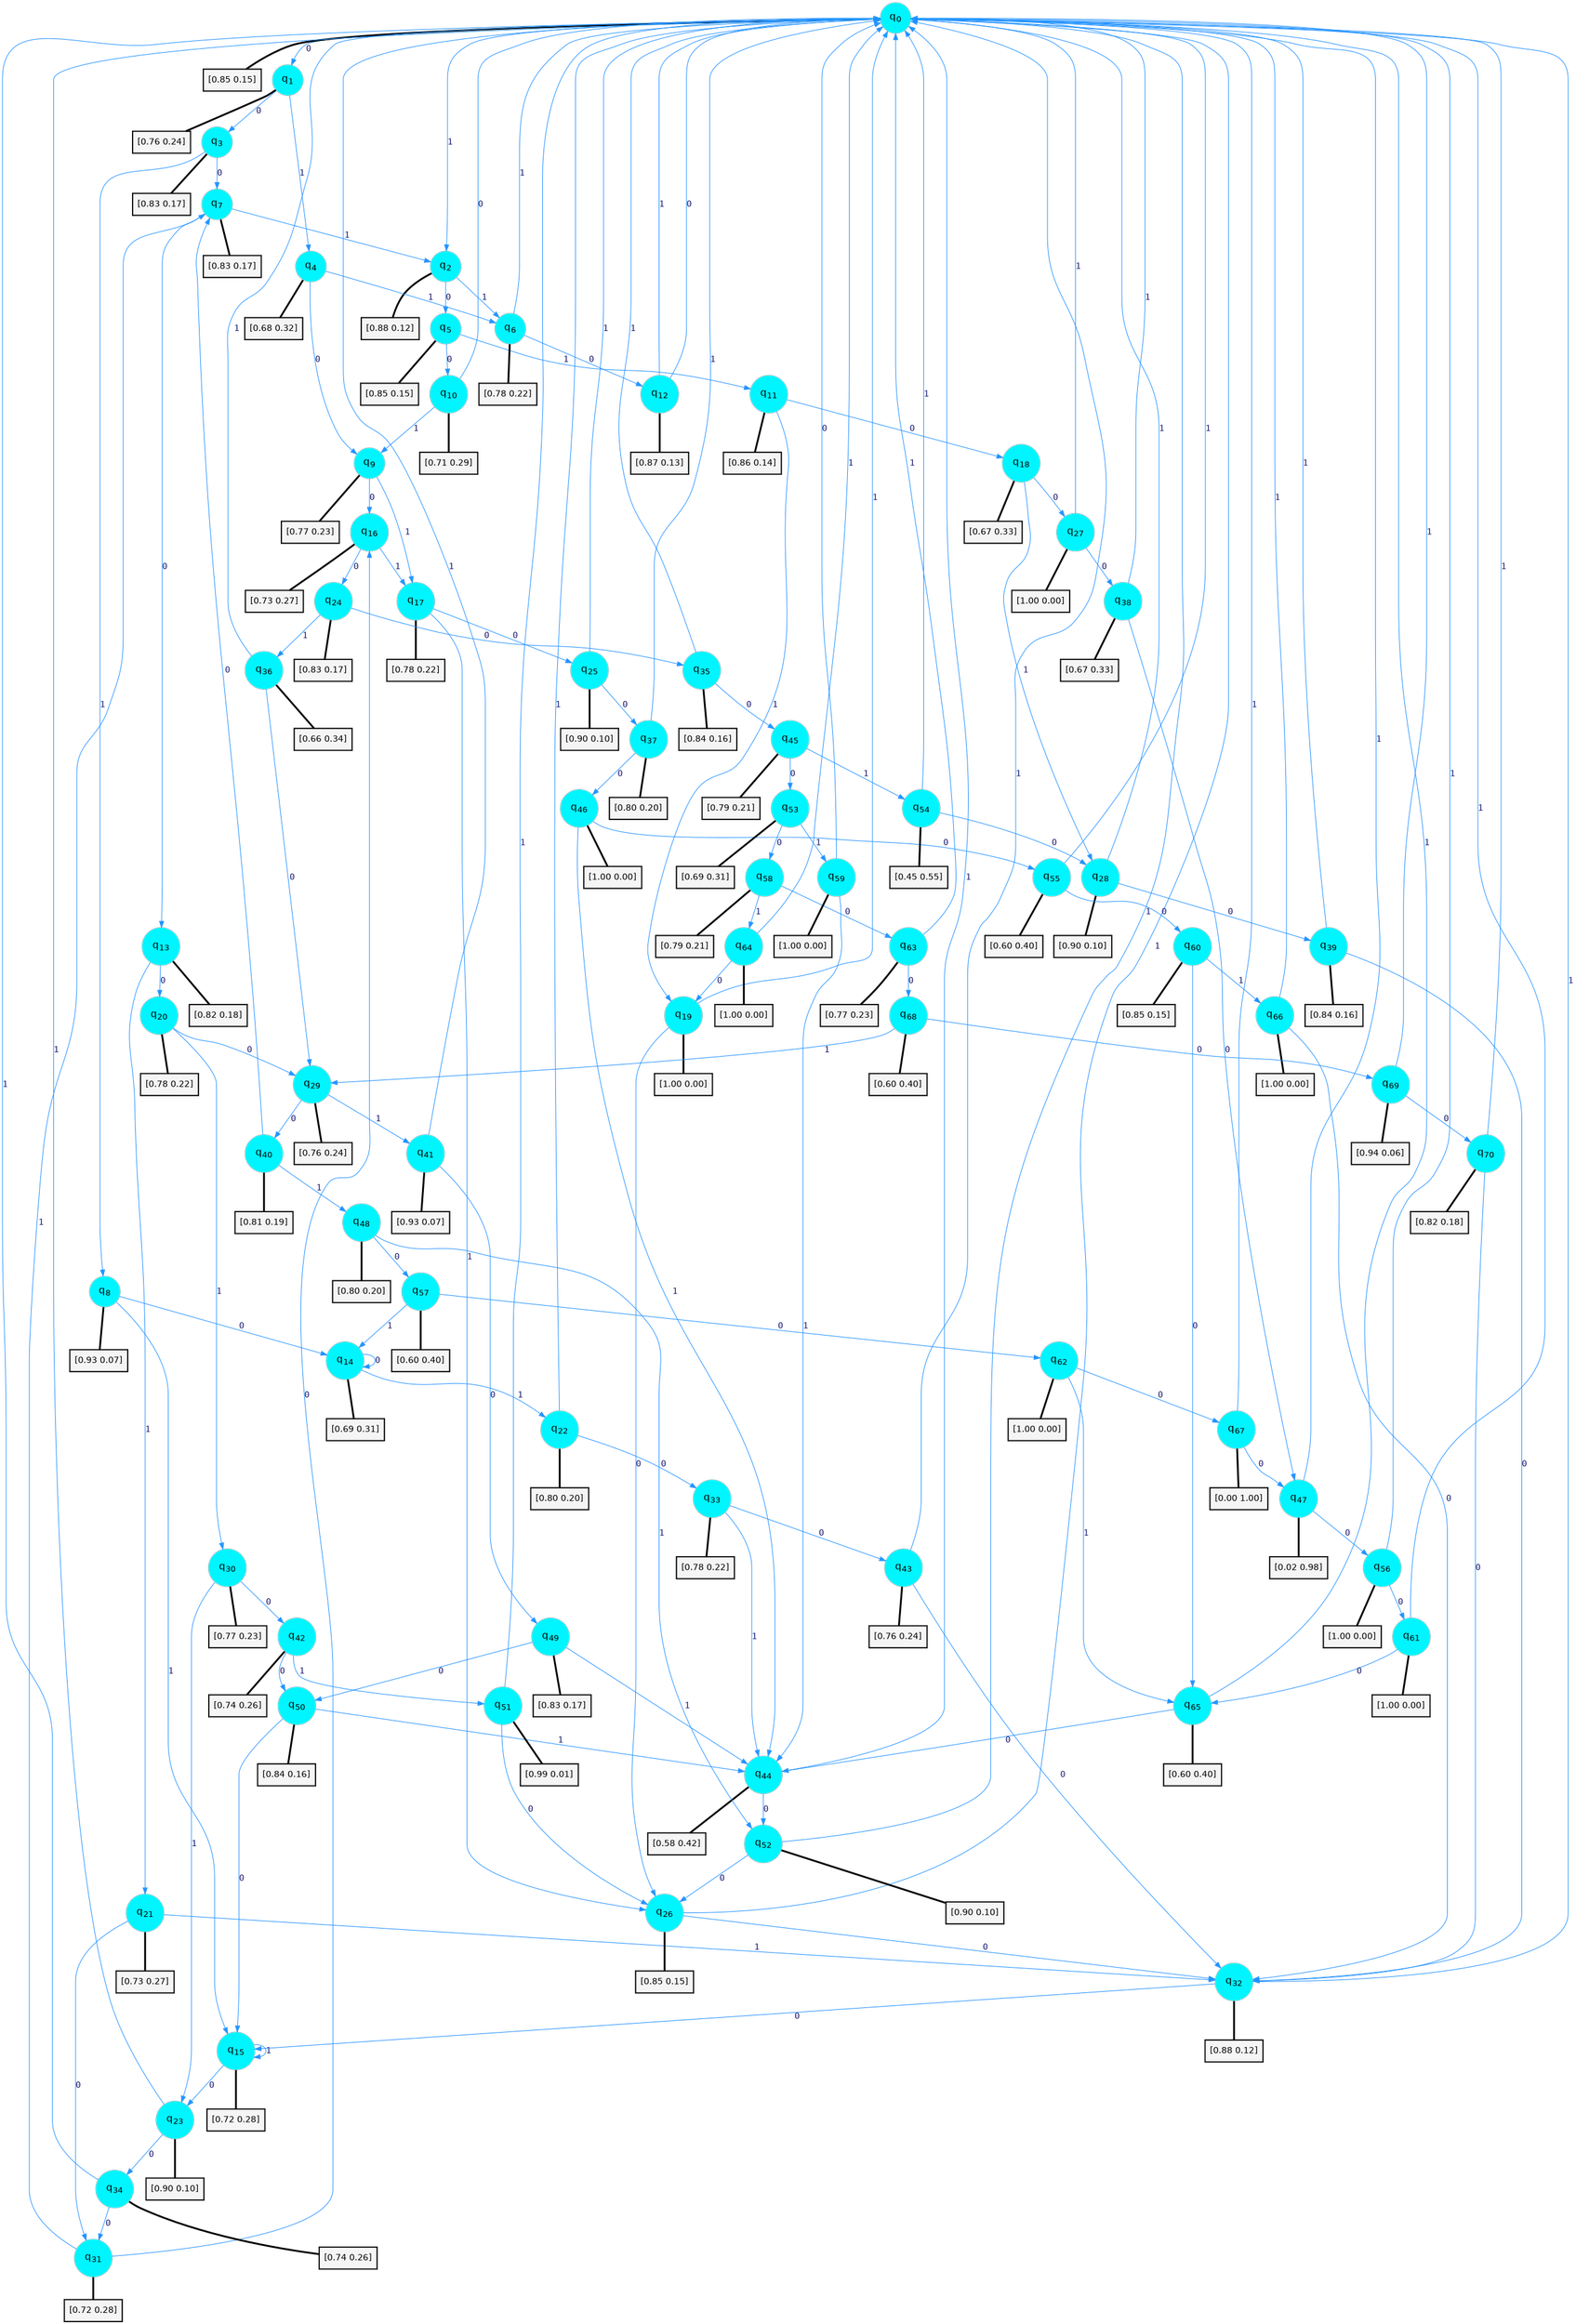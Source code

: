 digraph G {
graph [
bgcolor=transparent, dpi=300, rankdir=TD, size="40,25"];
node [
color=gray, fillcolor=turquoise1, fontcolor=black, fontname=Helvetica, fontsize=16, fontweight=bold, shape=circle, style=filled];
edge [
arrowsize=1, color=dodgerblue1, fontcolor=midnightblue, fontname=courier, fontweight=bold, penwidth=1, style=solid, weight=20];
0[label=<q<SUB>0</SUB>>];
1[label=<q<SUB>1</SUB>>];
2[label=<q<SUB>2</SUB>>];
3[label=<q<SUB>3</SUB>>];
4[label=<q<SUB>4</SUB>>];
5[label=<q<SUB>5</SUB>>];
6[label=<q<SUB>6</SUB>>];
7[label=<q<SUB>7</SUB>>];
8[label=<q<SUB>8</SUB>>];
9[label=<q<SUB>9</SUB>>];
10[label=<q<SUB>10</SUB>>];
11[label=<q<SUB>11</SUB>>];
12[label=<q<SUB>12</SUB>>];
13[label=<q<SUB>13</SUB>>];
14[label=<q<SUB>14</SUB>>];
15[label=<q<SUB>15</SUB>>];
16[label=<q<SUB>16</SUB>>];
17[label=<q<SUB>17</SUB>>];
18[label=<q<SUB>18</SUB>>];
19[label=<q<SUB>19</SUB>>];
20[label=<q<SUB>20</SUB>>];
21[label=<q<SUB>21</SUB>>];
22[label=<q<SUB>22</SUB>>];
23[label=<q<SUB>23</SUB>>];
24[label=<q<SUB>24</SUB>>];
25[label=<q<SUB>25</SUB>>];
26[label=<q<SUB>26</SUB>>];
27[label=<q<SUB>27</SUB>>];
28[label=<q<SUB>28</SUB>>];
29[label=<q<SUB>29</SUB>>];
30[label=<q<SUB>30</SUB>>];
31[label=<q<SUB>31</SUB>>];
32[label=<q<SUB>32</SUB>>];
33[label=<q<SUB>33</SUB>>];
34[label=<q<SUB>34</SUB>>];
35[label=<q<SUB>35</SUB>>];
36[label=<q<SUB>36</SUB>>];
37[label=<q<SUB>37</SUB>>];
38[label=<q<SUB>38</SUB>>];
39[label=<q<SUB>39</SUB>>];
40[label=<q<SUB>40</SUB>>];
41[label=<q<SUB>41</SUB>>];
42[label=<q<SUB>42</SUB>>];
43[label=<q<SUB>43</SUB>>];
44[label=<q<SUB>44</SUB>>];
45[label=<q<SUB>45</SUB>>];
46[label=<q<SUB>46</SUB>>];
47[label=<q<SUB>47</SUB>>];
48[label=<q<SUB>48</SUB>>];
49[label=<q<SUB>49</SUB>>];
50[label=<q<SUB>50</SUB>>];
51[label=<q<SUB>51</SUB>>];
52[label=<q<SUB>52</SUB>>];
53[label=<q<SUB>53</SUB>>];
54[label=<q<SUB>54</SUB>>];
55[label=<q<SUB>55</SUB>>];
56[label=<q<SUB>56</SUB>>];
57[label=<q<SUB>57</SUB>>];
58[label=<q<SUB>58</SUB>>];
59[label=<q<SUB>59</SUB>>];
60[label=<q<SUB>60</SUB>>];
61[label=<q<SUB>61</SUB>>];
62[label=<q<SUB>62</SUB>>];
63[label=<q<SUB>63</SUB>>];
64[label=<q<SUB>64</SUB>>];
65[label=<q<SUB>65</SUB>>];
66[label=<q<SUB>66</SUB>>];
67[label=<q<SUB>67</SUB>>];
68[label=<q<SUB>68</SUB>>];
69[label=<q<SUB>69</SUB>>];
70[label=<q<SUB>70</SUB>>];
71[label="[0.85 0.15]", shape=box,fontcolor=black, fontname=Helvetica, fontsize=14, penwidth=2, fillcolor=whitesmoke,color=black];
72[label="[0.76 0.24]", shape=box,fontcolor=black, fontname=Helvetica, fontsize=14, penwidth=2, fillcolor=whitesmoke,color=black];
73[label="[0.88 0.12]", shape=box,fontcolor=black, fontname=Helvetica, fontsize=14, penwidth=2, fillcolor=whitesmoke,color=black];
74[label="[0.83 0.17]", shape=box,fontcolor=black, fontname=Helvetica, fontsize=14, penwidth=2, fillcolor=whitesmoke,color=black];
75[label="[0.68 0.32]", shape=box,fontcolor=black, fontname=Helvetica, fontsize=14, penwidth=2, fillcolor=whitesmoke,color=black];
76[label="[0.85 0.15]", shape=box,fontcolor=black, fontname=Helvetica, fontsize=14, penwidth=2, fillcolor=whitesmoke,color=black];
77[label="[0.78 0.22]", shape=box,fontcolor=black, fontname=Helvetica, fontsize=14, penwidth=2, fillcolor=whitesmoke,color=black];
78[label="[0.83 0.17]", shape=box,fontcolor=black, fontname=Helvetica, fontsize=14, penwidth=2, fillcolor=whitesmoke,color=black];
79[label="[0.93 0.07]", shape=box,fontcolor=black, fontname=Helvetica, fontsize=14, penwidth=2, fillcolor=whitesmoke,color=black];
80[label="[0.77 0.23]", shape=box,fontcolor=black, fontname=Helvetica, fontsize=14, penwidth=2, fillcolor=whitesmoke,color=black];
81[label="[0.71 0.29]", shape=box,fontcolor=black, fontname=Helvetica, fontsize=14, penwidth=2, fillcolor=whitesmoke,color=black];
82[label="[0.86 0.14]", shape=box,fontcolor=black, fontname=Helvetica, fontsize=14, penwidth=2, fillcolor=whitesmoke,color=black];
83[label="[0.87 0.13]", shape=box,fontcolor=black, fontname=Helvetica, fontsize=14, penwidth=2, fillcolor=whitesmoke,color=black];
84[label="[0.82 0.18]", shape=box,fontcolor=black, fontname=Helvetica, fontsize=14, penwidth=2, fillcolor=whitesmoke,color=black];
85[label="[0.69 0.31]", shape=box,fontcolor=black, fontname=Helvetica, fontsize=14, penwidth=2, fillcolor=whitesmoke,color=black];
86[label="[0.72 0.28]", shape=box,fontcolor=black, fontname=Helvetica, fontsize=14, penwidth=2, fillcolor=whitesmoke,color=black];
87[label="[0.73 0.27]", shape=box,fontcolor=black, fontname=Helvetica, fontsize=14, penwidth=2, fillcolor=whitesmoke,color=black];
88[label="[0.78 0.22]", shape=box,fontcolor=black, fontname=Helvetica, fontsize=14, penwidth=2, fillcolor=whitesmoke,color=black];
89[label="[0.67 0.33]", shape=box,fontcolor=black, fontname=Helvetica, fontsize=14, penwidth=2, fillcolor=whitesmoke,color=black];
90[label="[1.00 0.00]", shape=box,fontcolor=black, fontname=Helvetica, fontsize=14, penwidth=2, fillcolor=whitesmoke,color=black];
91[label="[0.78 0.22]", shape=box,fontcolor=black, fontname=Helvetica, fontsize=14, penwidth=2, fillcolor=whitesmoke,color=black];
92[label="[0.73 0.27]", shape=box,fontcolor=black, fontname=Helvetica, fontsize=14, penwidth=2, fillcolor=whitesmoke,color=black];
93[label="[0.80 0.20]", shape=box,fontcolor=black, fontname=Helvetica, fontsize=14, penwidth=2, fillcolor=whitesmoke,color=black];
94[label="[0.90 0.10]", shape=box,fontcolor=black, fontname=Helvetica, fontsize=14, penwidth=2, fillcolor=whitesmoke,color=black];
95[label="[0.83 0.17]", shape=box,fontcolor=black, fontname=Helvetica, fontsize=14, penwidth=2, fillcolor=whitesmoke,color=black];
96[label="[0.90 0.10]", shape=box,fontcolor=black, fontname=Helvetica, fontsize=14, penwidth=2, fillcolor=whitesmoke,color=black];
97[label="[0.85 0.15]", shape=box,fontcolor=black, fontname=Helvetica, fontsize=14, penwidth=2, fillcolor=whitesmoke,color=black];
98[label="[1.00 0.00]", shape=box,fontcolor=black, fontname=Helvetica, fontsize=14, penwidth=2, fillcolor=whitesmoke,color=black];
99[label="[0.90 0.10]", shape=box,fontcolor=black, fontname=Helvetica, fontsize=14, penwidth=2, fillcolor=whitesmoke,color=black];
100[label="[0.76 0.24]", shape=box,fontcolor=black, fontname=Helvetica, fontsize=14, penwidth=2, fillcolor=whitesmoke,color=black];
101[label="[0.77 0.23]", shape=box,fontcolor=black, fontname=Helvetica, fontsize=14, penwidth=2, fillcolor=whitesmoke,color=black];
102[label="[0.72 0.28]", shape=box,fontcolor=black, fontname=Helvetica, fontsize=14, penwidth=2, fillcolor=whitesmoke,color=black];
103[label="[0.88 0.12]", shape=box,fontcolor=black, fontname=Helvetica, fontsize=14, penwidth=2, fillcolor=whitesmoke,color=black];
104[label="[0.78 0.22]", shape=box,fontcolor=black, fontname=Helvetica, fontsize=14, penwidth=2, fillcolor=whitesmoke,color=black];
105[label="[0.74 0.26]", shape=box,fontcolor=black, fontname=Helvetica, fontsize=14, penwidth=2, fillcolor=whitesmoke,color=black];
106[label="[0.84 0.16]", shape=box,fontcolor=black, fontname=Helvetica, fontsize=14, penwidth=2, fillcolor=whitesmoke,color=black];
107[label="[0.66 0.34]", shape=box,fontcolor=black, fontname=Helvetica, fontsize=14, penwidth=2, fillcolor=whitesmoke,color=black];
108[label="[0.80 0.20]", shape=box,fontcolor=black, fontname=Helvetica, fontsize=14, penwidth=2, fillcolor=whitesmoke,color=black];
109[label="[0.67 0.33]", shape=box,fontcolor=black, fontname=Helvetica, fontsize=14, penwidth=2, fillcolor=whitesmoke,color=black];
110[label="[0.84 0.16]", shape=box,fontcolor=black, fontname=Helvetica, fontsize=14, penwidth=2, fillcolor=whitesmoke,color=black];
111[label="[0.81 0.19]", shape=box,fontcolor=black, fontname=Helvetica, fontsize=14, penwidth=2, fillcolor=whitesmoke,color=black];
112[label="[0.93 0.07]", shape=box,fontcolor=black, fontname=Helvetica, fontsize=14, penwidth=2, fillcolor=whitesmoke,color=black];
113[label="[0.74 0.26]", shape=box,fontcolor=black, fontname=Helvetica, fontsize=14, penwidth=2, fillcolor=whitesmoke,color=black];
114[label="[0.76 0.24]", shape=box,fontcolor=black, fontname=Helvetica, fontsize=14, penwidth=2, fillcolor=whitesmoke,color=black];
115[label="[0.58 0.42]", shape=box,fontcolor=black, fontname=Helvetica, fontsize=14, penwidth=2, fillcolor=whitesmoke,color=black];
116[label="[0.79 0.21]", shape=box,fontcolor=black, fontname=Helvetica, fontsize=14, penwidth=2, fillcolor=whitesmoke,color=black];
117[label="[1.00 0.00]", shape=box,fontcolor=black, fontname=Helvetica, fontsize=14, penwidth=2, fillcolor=whitesmoke,color=black];
118[label="[0.02 0.98]", shape=box,fontcolor=black, fontname=Helvetica, fontsize=14, penwidth=2, fillcolor=whitesmoke,color=black];
119[label="[0.80 0.20]", shape=box,fontcolor=black, fontname=Helvetica, fontsize=14, penwidth=2, fillcolor=whitesmoke,color=black];
120[label="[0.83 0.17]", shape=box,fontcolor=black, fontname=Helvetica, fontsize=14, penwidth=2, fillcolor=whitesmoke,color=black];
121[label="[0.84 0.16]", shape=box,fontcolor=black, fontname=Helvetica, fontsize=14, penwidth=2, fillcolor=whitesmoke,color=black];
122[label="[0.99 0.01]", shape=box,fontcolor=black, fontname=Helvetica, fontsize=14, penwidth=2, fillcolor=whitesmoke,color=black];
123[label="[0.90 0.10]", shape=box,fontcolor=black, fontname=Helvetica, fontsize=14, penwidth=2, fillcolor=whitesmoke,color=black];
124[label="[0.69 0.31]", shape=box,fontcolor=black, fontname=Helvetica, fontsize=14, penwidth=2, fillcolor=whitesmoke,color=black];
125[label="[0.45 0.55]", shape=box,fontcolor=black, fontname=Helvetica, fontsize=14, penwidth=2, fillcolor=whitesmoke,color=black];
126[label="[0.60 0.40]", shape=box,fontcolor=black, fontname=Helvetica, fontsize=14, penwidth=2, fillcolor=whitesmoke,color=black];
127[label="[1.00 0.00]", shape=box,fontcolor=black, fontname=Helvetica, fontsize=14, penwidth=2, fillcolor=whitesmoke,color=black];
128[label="[0.60 0.40]", shape=box,fontcolor=black, fontname=Helvetica, fontsize=14, penwidth=2, fillcolor=whitesmoke,color=black];
129[label="[0.79 0.21]", shape=box,fontcolor=black, fontname=Helvetica, fontsize=14, penwidth=2, fillcolor=whitesmoke,color=black];
130[label="[1.00 0.00]", shape=box,fontcolor=black, fontname=Helvetica, fontsize=14, penwidth=2, fillcolor=whitesmoke,color=black];
131[label="[0.85 0.15]", shape=box,fontcolor=black, fontname=Helvetica, fontsize=14, penwidth=2, fillcolor=whitesmoke,color=black];
132[label="[1.00 0.00]", shape=box,fontcolor=black, fontname=Helvetica, fontsize=14, penwidth=2, fillcolor=whitesmoke,color=black];
133[label="[1.00 0.00]", shape=box,fontcolor=black, fontname=Helvetica, fontsize=14, penwidth=2, fillcolor=whitesmoke,color=black];
134[label="[0.77 0.23]", shape=box,fontcolor=black, fontname=Helvetica, fontsize=14, penwidth=2, fillcolor=whitesmoke,color=black];
135[label="[1.00 0.00]", shape=box,fontcolor=black, fontname=Helvetica, fontsize=14, penwidth=2, fillcolor=whitesmoke,color=black];
136[label="[0.60 0.40]", shape=box,fontcolor=black, fontname=Helvetica, fontsize=14, penwidth=2, fillcolor=whitesmoke,color=black];
137[label="[1.00 0.00]", shape=box,fontcolor=black, fontname=Helvetica, fontsize=14, penwidth=2, fillcolor=whitesmoke,color=black];
138[label="[0.00 1.00]", shape=box,fontcolor=black, fontname=Helvetica, fontsize=14, penwidth=2, fillcolor=whitesmoke,color=black];
139[label="[0.60 0.40]", shape=box,fontcolor=black, fontname=Helvetica, fontsize=14, penwidth=2, fillcolor=whitesmoke,color=black];
140[label="[0.94 0.06]", shape=box,fontcolor=black, fontname=Helvetica, fontsize=14, penwidth=2, fillcolor=whitesmoke,color=black];
141[label="[0.82 0.18]", shape=box,fontcolor=black, fontname=Helvetica, fontsize=14, penwidth=2, fillcolor=whitesmoke,color=black];
0->1 [label=0];
0->2 [label=1];
0->71 [arrowhead=none, penwidth=3,color=black];
1->3 [label=0];
1->4 [label=1];
1->72 [arrowhead=none, penwidth=3,color=black];
2->5 [label=0];
2->6 [label=1];
2->73 [arrowhead=none, penwidth=3,color=black];
3->7 [label=0];
3->8 [label=1];
3->74 [arrowhead=none, penwidth=3,color=black];
4->9 [label=0];
4->6 [label=1];
4->75 [arrowhead=none, penwidth=3,color=black];
5->10 [label=0];
5->11 [label=1];
5->76 [arrowhead=none, penwidth=3,color=black];
6->12 [label=0];
6->0 [label=1];
6->77 [arrowhead=none, penwidth=3,color=black];
7->13 [label=0];
7->2 [label=1];
7->78 [arrowhead=none, penwidth=3,color=black];
8->14 [label=0];
8->15 [label=1];
8->79 [arrowhead=none, penwidth=3,color=black];
9->16 [label=0];
9->17 [label=1];
9->80 [arrowhead=none, penwidth=3,color=black];
10->0 [label=0];
10->9 [label=1];
10->81 [arrowhead=none, penwidth=3,color=black];
11->18 [label=0];
11->19 [label=1];
11->82 [arrowhead=none, penwidth=3,color=black];
12->0 [label=0];
12->0 [label=1];
12->83 [arrowhead=none, penwidth=3,color=black];
13->20 [label=0];
13->21 [label=1];
13->84 [arrowhead=none, penwidth=3,color=black];
14->14 [label=0];
14->22 [label=1];
14->85 [arrowhead=none, penwidth=3,color=black];
15->23 [label=0];
15->15 [label=1];
15->86 [arrowhead=none, penwidth=3,color=black];
16->24 [label=0];
16->17 [label=1];
16->87 [arrowhead=none, penwidth=3,color=black];
17->25 [label=0];
17->26 [label=1];
17->88 [arrowhead=none, penwidth=3,color=black];
18->27 [label=0];
18->28 [label=1];
18->89 [arrowhead=none, penwidth=3,color=black];
19->26 [label=0];
19->0 [label=1];
19->90 [arrowhead=none, penwidth=3,color=black];
20->29 [label=0];
20->30 [label=1];
20->91 [arrowhead=none, penwidth=3,color=black];
21->31 [label=0];
21->32 [label=1];
21->92 [arrowhead=none, penwidth=3,color=black];
22->33 [label=0];
22->0 [label=1];
22->93 [arrowhead=none, penwidth=3,color=black];
23->34 [label=0];
23->0 [label=1];
23->94 [arrowhead=none, penwidth=3,color=black];
24->35 [label=0];
24->36 [label=1];
24->95 [arrowhead=none, penwidth=3,color=black];
25->37 [label=0];
25->0 [label=1];
25->96 [arrowhead=none, penwidth=3,color=black];
26->32 [label=0];
26->0 [label=1];
26->97 [arrowhead=none, penwidth=3,color=black];
27->38 [label=0];
27->0 [label=1];
27->98 [arrowhead=none, penwidth=3,color=black];
28->39 [label=0];
28->0 [label=1];
28->99 [arrowhead=none, penwidth=3,color=black];
29->40 [label=0];
29->41 [label=1];
29->100 [arrowhead=none, penwidth=3,color=black];
30->42 [label=0];
30->23 [label=1];
30->101 [arrowhead=none, penwidth=3,color=black];
31->16 [label=0];
31->7 [label=1];
31->102 [arrowhead=none, penwidth=3,color=black];
32->15 [label=0];
32->0 [label=1];
32->103 [arrowhead=none, penwidth=3,color=black];
33->43 [label=0];
33->44 [label=1];
33->104 [arrowhead=none, penwidth=3,color=black];
34->31 [label=0];
34->0 [label=1];
34->105 [arrowhead=none, penwidth=3,color=black];
35->45 [label=0];
35->0 [label=1];
35->106 [arrowhead=none, penwidth=3,color=black];
36->29 [label=0];
36->0 [label=1];
36->107 [arrowhead=none, penwidth=3,color=black];
37->46 [label=0];
37->0 [label=1];
37->108 [arrowhead=none, penwidth=3,color=black];
38->47 [label=0];
38->0 [label=1];
38->109 [arrowhead=none, penwidth=3,color=black];
39->32 [label=0];
39->0 [label=1];
39->110 [arrowhead=none, penwidth=3,color=black];
40->7 [label=0];
40->48 [label=1];
40->111 [arrowhead=none, penwidth=3,color=black];
41->49 [label=0];
41->0 [label=1];
41->112 [arrowhead=none, penwidth=3,color=black];
42->50 [label=0];
42->51 [label=1];
42->113 [arrowhead=none, penwidth=3,color=black];
43->32 [label=0];
43->0 [label=1];
43->114 [arrowhead=none, penwidth=3,color=black];
44->52 [label=0];
44->0 [label=1];
44->115 [arrowhead=none, penwidth=3,color=black];
45->53 [label=0];
45->54 [label=1];
45->116 [arrowhead=none, penwidth=3,color=black];
46->55 [label=0];
46->44 [label=1];
46->117 [arrowhead=none, penwidth=3,color=black];
47->56 [label=0];
47->0 [label=1];
47->118 [arrowhead=none, penwidth=3,color=black];
48->57 [label=0];
48->52 [label=1];
48->119 [arrowhead=none, penwidth=3,color=black];
49->50 [label=0];
49->44 [label=1];
49->120 [arrowhead=none, penwidth=3,color=black];
50->15 [label=0];
50->44 [label=1];
50->121 [arrowhead=none, penwidth=3,color=black];
51->26 [label=0];
51->0 [label=1];
51->122 [arrowhead=none, penwidth=3,color=black];
52->26 [label=0];
52->0 [label=1];
52->123 [arrowhead=none, penwidth=3,color=black];
53->58 [label=0];
53->59 [label=1];
53->124 [arrowhead=none, penwidth=3,color=black];
54->28 [label=0];
54->0 [label=1];
54->125 [arrowhead=none, penwidth=3,color=black];
55->60 [label=0];
55->0 [label=1];
55->126 [arrowhead=none, penwidth=3,color=black];
56->61 [label=0];
56->0 [label=1];
56->127 [arrowhead=none, penwidth=3,color=black];
57->62 [label=0];
57->14 [label=1];
57->128 [arrowhead=none, penwidth=3,color=black];
58->63 [label=0];
58->64 [label=1];
58->129 [arrowhead=none, penwidth=3,color=black];
59->0 [label=0];
59->44 [label=1];
59->130 [arrowhead=none, penwidth=3,color=black];
60->65 [label=0];
60->66 [label=1];
60->131 [arrowhead=none, penwidth=3,color=black];
61->65 [label=0];
61->0 [label=1];
61->132 [arrowhead=none, penwidth=3,color=black];
62->67 [label=0];
62->65 [label=1];
62->133 [arrowhead=none, penwidth=3,color=black];
63->68 [label=0];
63->0 [label=1];
63->134 [arrowhead=none, penwidth=3,color=black];
64->19 [label=0];
64->0 [label=1];
64->135 [arrowhead=none, penwidth=3,color=black];
65->44 [label=0];
65->0 [label=1];
65->136 [arrowhead=none, penwidth=3,color=black];
66->32 [label=0];
66->0 [label=1];
66->137 [arrowhead=none, penwidth=3,color=black];
67->47 [label=0];
67->0 [label=1];
67->138 [arrowhead=none, penwidth=3,color=black];
68->69 [label=0];
68->29 [label=1];
68->139 [arrowhead=none, penwidth=3,color=black];
69->70 [label=0];
69->0 [label=1];
69->140 [arrowhead=none, penwidth=3,color=black];
70->32 [label=0];
70->0 [label=1];
70->141 [arrowhead=none, penwidth=3,color=black];
}
